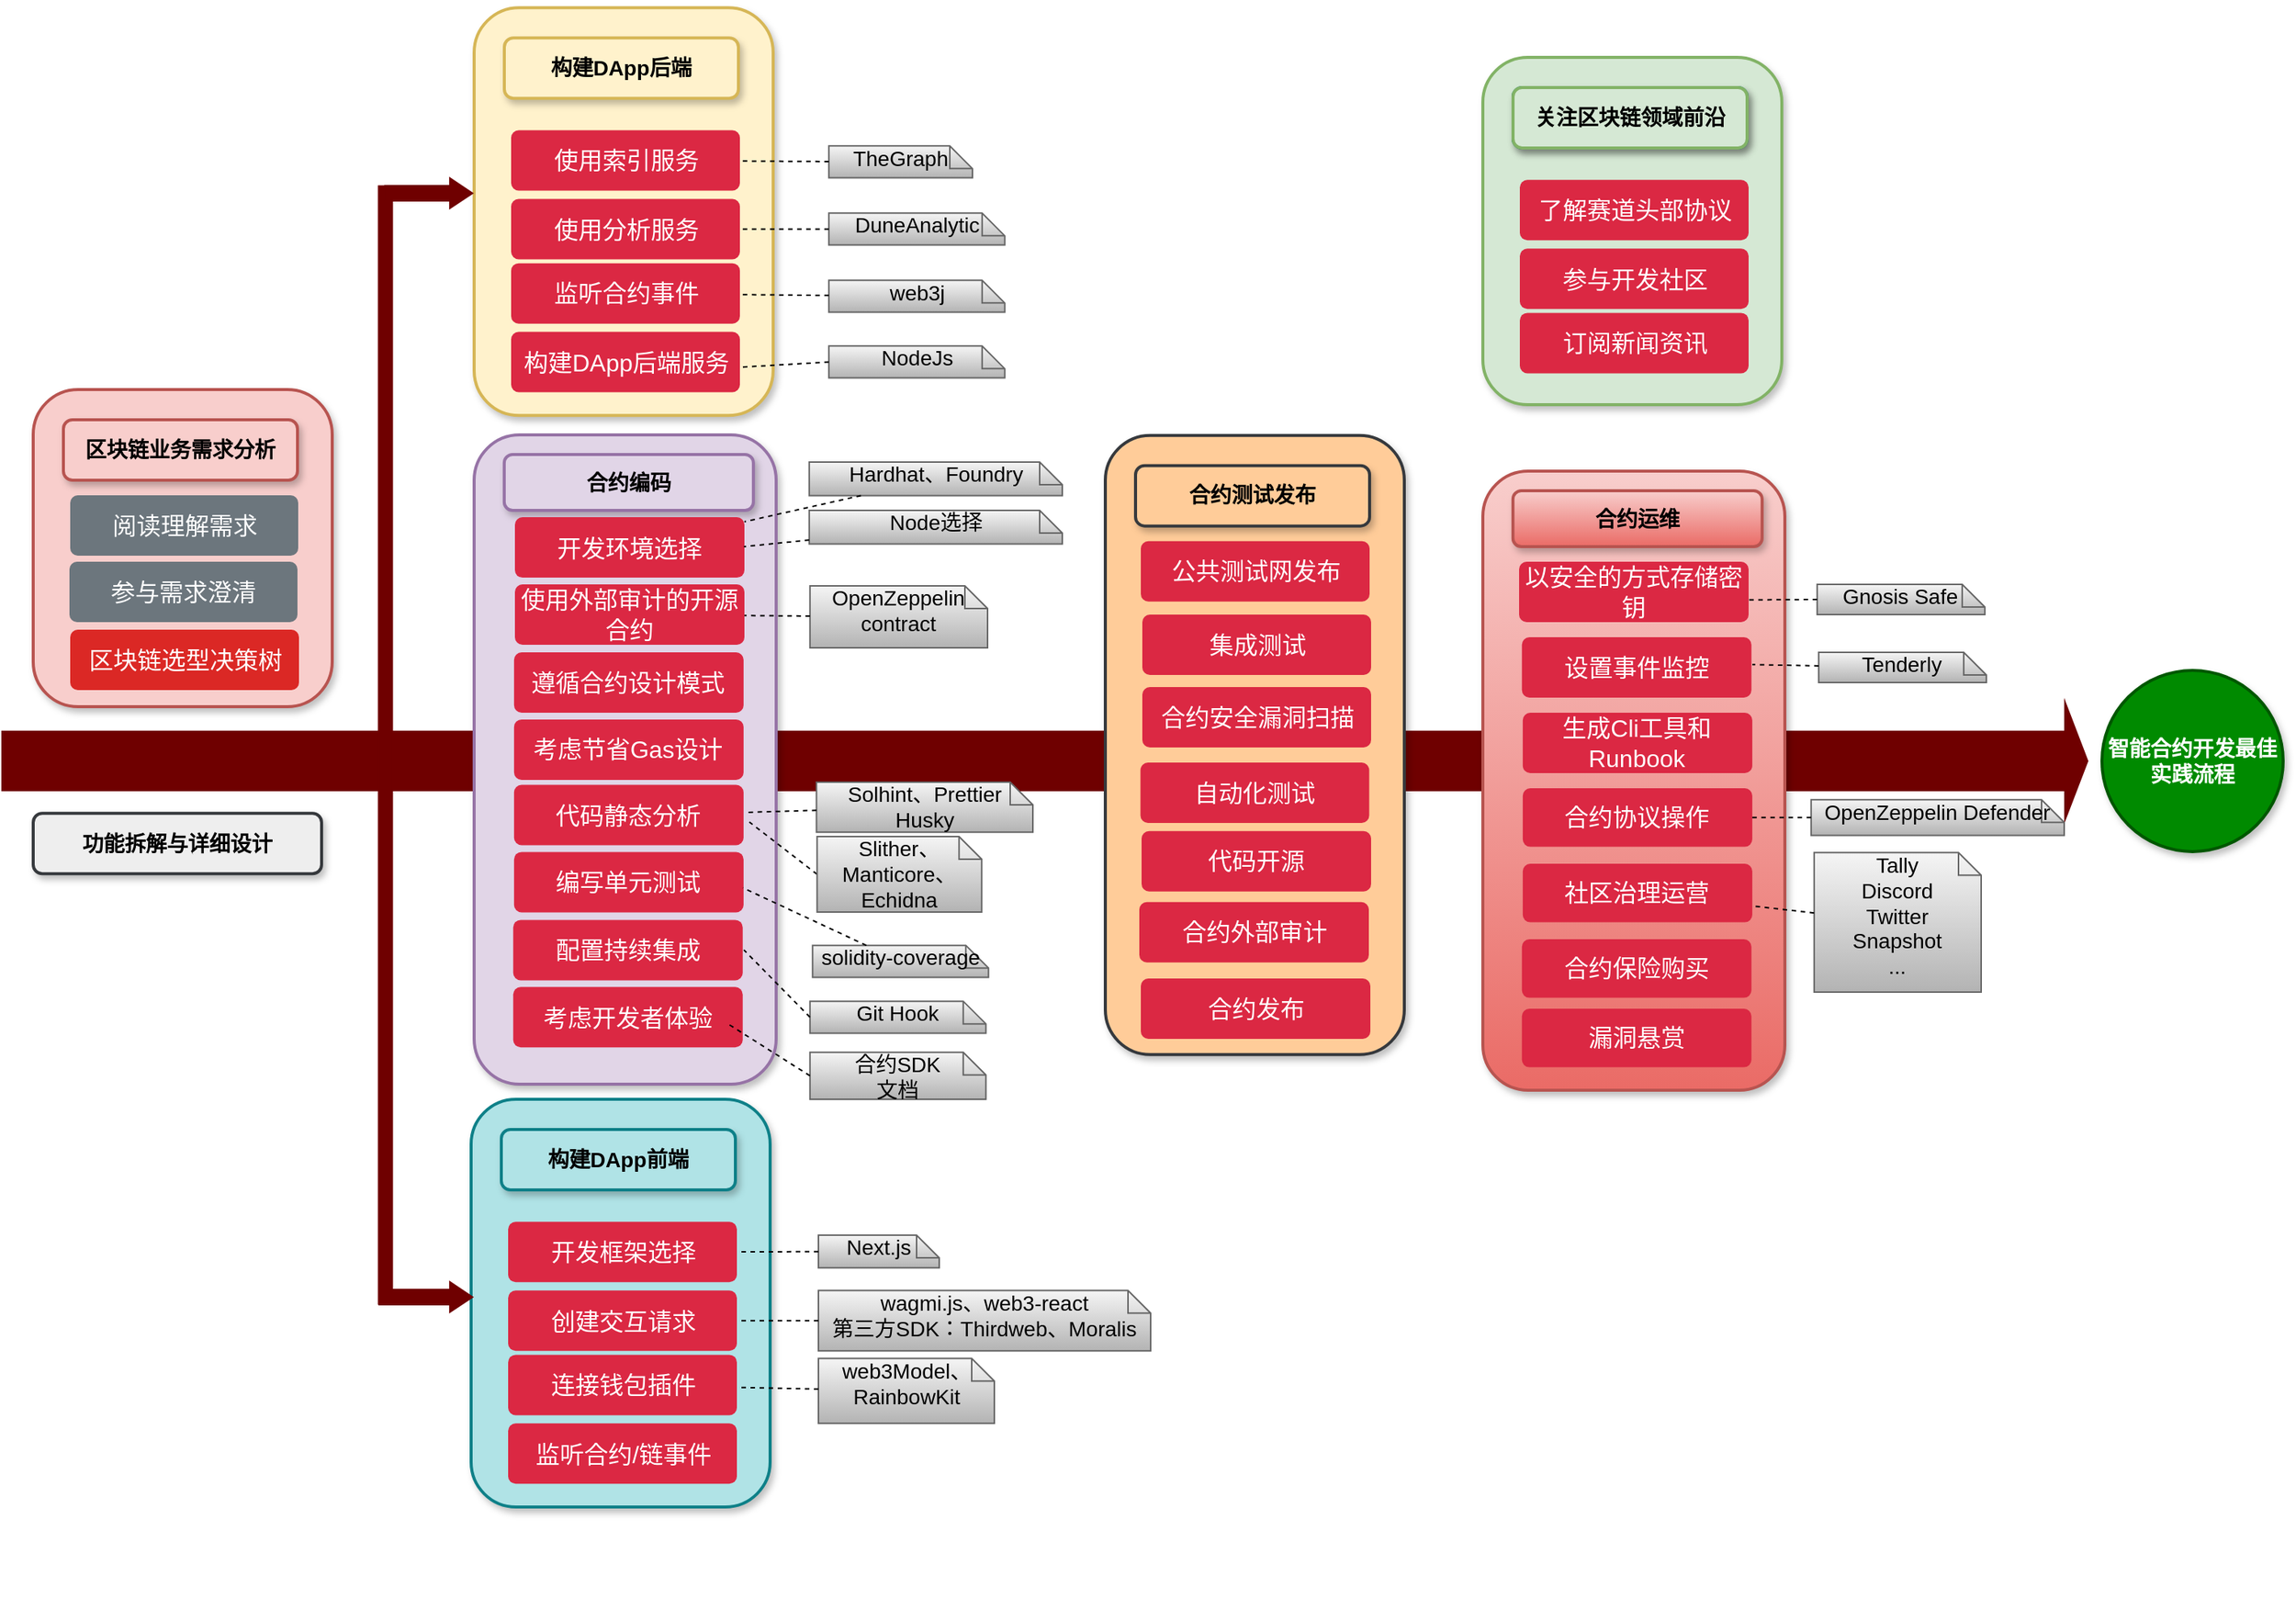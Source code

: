 <mxfile version="21.0.2" type="github">
  <diagram name="Page-1" id="b7a7eaba-c6c5-6fbe-34ae-1d3a4219ac39">
    <mxGraphModel dx="1687" dy="-194" grid="1" gridSize="10" guides="1" tooltips="1" connect="1" arrows="1" fold="1" page="1" pageScale="1.5" pageWidth="1169" pageHeight="826" background="none" math="0" shadow="0">
      <root>
        <mxCell id="0" style=";html=1;" />
        <mxCell id="1" style=";html=1;" parent="0" />
        <mxCell id="zn8mdTFGLDnj49y2dZR2-119" value="" style="html=1;shadow=0;dashed=0;align=center;verticalAlign=middle;shape=mxgraph.arrows2.arrow;dy=0.5;dx=15;direction=north;notch=0;rounded=0;strokeWidth=1;fontSize=14;rotation=90;fillColor=#6f0000;strokeColor=#6F0000;fontStyle=1;fontColor=#ffffff;" parent="1" vertex="1">
          <mxGeometry x="1610.87" y="1365.39" width="78.12" height="1381.1" as="geometry" />
        </mxCell>
        <mxCell id="zn8mdTFGLDnj49y2dZR2-116" value="" style="rounded=0;whiteSpace=wrap;html=1;strokeColor=#6f0000;fontSize=24;fillColor=#6f0000;rotation=-90;" parent="1" vertex="1">
          <mxGeometry x="843.12" y="2040.86" width="740.26" height="9" as="geometry" />
        </mxCell>
        <mxCell id="KHwoJJ3RHJZZ6YcBAn-g-128" value="智能合约开发最佳实践流程" style="ellipse;whiteSpace=wrap;html=1;rounded=1;shadow=1;strokeWidth=2;fontSize=14;align=center;fontStyle=1;fillColor=#008a00;fontColor=#ffffff;strokeColor=#005700;" parent="1" vertex="1">
          <mxGeometry x="2350" y="1995.94" width="120" height="120" as="geometry" />
        </mxCell>
        <mxCell id="KHwoJJ3RHJZZ6YcBAn-g-180" value="功能拆解与详细设计" style="rounded=1;whiteSpace=wrap;html=1;shadow=1;strokeWidth=2;fontSize=14;fillColor=#eeeeee;strokeColor=#36393d;align=center;fontStyle=1" parent="1" vertex="1">
          <mxGeometry x="980" y="2090.63" width="190.97" height="40" as="geometry" />
        </mxCell>
        <mxCell id="zn8mdTFGLDnj49y2dZR2-68" value="" style="group" parent="1" vertex="1" connectable="0">
          <mxGeometry x="980" y="1810" width="682" height="210" as="geometry" />
        </mxCell>
        <mxCell id="zn8mdTFGLDnj49y2dZR2-67" value="" style="rounded=1;whiteSpace=wrap;html=1;shadow=1;strokeWidth=2;fontSize=14;fillColor=#f8cecc;strokeColor=#b85450;align=center;fontStyle=1" parent="zn8mdTFGLDnj49y2dZR2-68" vertex="1">
          <mxGeometry width="198" height="210" as="geometry" />
        </mxCell>
        <mxCell id="KHwoJJ3RHJZZ6YcBAn-g-244" value="区块链业务需求分析" style="rounded=1;whiteSpace=wrap;html=1;shadow=1;strokeWidth=2;fontSize=14;fillColor=#f8cecc;strokeColor=#b85450;align=center;fontStyle=1" parent="zn8mdTFGLDnj49y2dZR2-68" vertex="1">
          <mxGeometry x="20" y="20" width="155" height="40" as="geometry" />
        </mxCell>
        <mxCell id="zn8mdTFGLDnj49y2dZR2-30" value="区块链选型决策树" style="html=1;shadow=0;dashed=0;shape=mxgraph.bootstrap.rrect;rSize=5;strokeColor=none;strokeWidth=1;fillColor=#db2825;fontColor=#FFFFFF;whiteSpace=wrap;align=center;verticalAlign=middle;spacingLeft=0;fontStyle=0;fontSize=16;spacing=5;" parent="zn8mdTFGLDnj49y2dZR2-68" vertex="1">
          <mxGeometry x="24.5" y="159" width="151.5" height="40" as="geometry" />
        </mxCell>
        <mxCell id="zn8mdTFGLDnj49y2dZR2-32" value="阅读理解需求" style="html=1;shadow=0;dashed=0;shape=mxgraph.bootstrap.rrect;rSize=5;strokeColor=none;strokeWidth=1;fillColor=#6C767D;fontColor=#FFFFFF;whiteSpace=wrap;align=center;verticalAlign=middle;spacingLeft=0;fontStyle=0;fontSize=16;spacing=5;" parent="zn8mdTFGLDnj49y2dZR2-68" vertex="1">
          <mxGeometry x="24.5" y="70" width="151" height="40" as="geometry" />
        </mxCell>
        <mxCell id="zn8mdTFGLDnj49y2dZR2-33" value="参与需求澄清" style="html=1;shadow=0;dashed=0;shape=mxgraph.bootstrap.rrect;rSize=5;strokeColor=none;strokeWidth=1;fillColor=#6C767D;fontColor=#FFFFFF;whiteSpace=wrap;align=center;verticalAlign=middle;spacingLeft=0;fontStyle=0;fontSize=16;spacing=5;" parent="zn8mdTFGLDnj49y2dZR2-68" vertex="1">
          <mxGeometry x="24" y="114" width="151" height="40" as="geometry" />
        </mxCell>
        <mxCell id="zn8mdTFGLDnj49y2dZR2-69" value="" style="group" parent="1" vertex="1" connectable="0">
          <mxGeometry x="1272" y="1840" width="394.0" height="440" as="geometry" />
        </mxCell>
        <mxCell id="zn8mdTFGLDnj49y2dZR2-56" value="" style="rounded=1;whiteSpace=wrap;html=1;shadow=1;strokeWidth=2;fontSize=14;fillColor=#e1d5e7;strokeColor=#9673a6;align=center;fontStyle=1" parent="zn8mdTFGLDnj49y2dZR2-69" vertex="1">
          <mxGeometry width="200" height="430" as="geometry" />
        </mxCell>
        <mxCell id="KHwoJJ3RHJZZ6YcBAn-g-126" value="合约编码" style="rounded=1;whiteSpace=wrap;html=1;shadow=1;strokeWidth=2;fontSize=14;fillColor=#e1d5e7;strokeColor=#9673a6;align=center;fontStyle=1" parent="zn8mdTFGLDnj49y2dZR2-69" vertex="1">
          <mxGeometry x="19.93" y="13" width="165" height="37" as="geometry" />
        </mxCell>
        <mxCell id="KHwoJJ3RHJZZ6YcBAn-g-282" value="Solhint、Prettier&#xa;Husky" style="shape=note;size=15;spacingLeft=5;overflow=fill;whiteSpace=wrap;fontSize=14;verticalAlign=middle;spacing=0;fillColor=#f5f5f5;strokeColor=#666666;gradientColor=#b3b3b3;" parent="zn8mdTFGLDnj49y2dZR2-69" vertex="1">
          <mxGeometry x="226.7" y="230" width="143.3" height="33.12" as="geometry" />
        </mxCell>
        <mxCell id="KHwoJJ3RHJZZ6YcBAn-g-283" value="" style="rounded=0;endArrow=none;dashed=1;html=1;fontSize=14;entryX=1.01;entryY=0.456;entryDx=0;entryDy=0;entryPerimeter=0;" parent="zn8mdTFGLDnj49y2dZR2-69" source="KHwoJJ3RHJZZ6YcBAn-g-282" target="zn8mdTFGLDnj49y2dZR2-43" edge="1">
          <mxGeometry relative="1" as="geometry">
            <mxPoint x="148.99" y="239.376" as="targetPoint" />
            <Array as="points" />
          </mxGeometry>
        </mxCell>
        <mxCell id="zn8mdTFGLDnj49y2dZR2-34" value="开发环境选择" style="html=1;shadow=0;dashed=0;shape=mxgraph.bootstrap.rrect;rSize=5;strokeColor=none;strokeWidth=1;fillColor=#db2843;fontColor=#FFFFFF;whiteSpace=wrap;align=center;verticalAlign=middle;spacingLeft=0;fontStyle=0;fontSize=16;spacing=5;" parent="zn8mdTFGLDnj49y2dZR2-69" vertex="1">
          <mxGeometry x="27" y="54.56" width="152" height="40" as="geometry" />
        </mxCell>
        <mxCell id="zn8mdTFGLDnj49y2dZR2-38" value="使用外部审计的开源合约" style="html=1;shadow=0;dashed=0;shape=mxgraph.bootstrap.rrect;rSize=5;strokeColor=none;strokeWidth=1;fillColor=#db2843;fontColor=#FFFFFF;whiteSpace=wrap;align=center;verticalAlign=middle;spacingLeft=0;fontStyle=0;fontSize=16;spacing=5;" parent="zn8mdTFGLDnj49y2dZR2-69" vertex="1">
          <mxGeometry x="27" y="99" width="152" height="40" as="geometry" />
        </mxCell>
        <mxCell id="zn8mdTFGLDnj49y2dZR2-41" value="遵循合约设计模式" style="html=1;shadow=0;dashed=0;shape=mxgraph.bootstrap.rrect;rSize=5;strokeColor=none;strokeWidth=1;fillColor=#db2843;fontColor=#FFFFFF;whiteSpace=wrap;align=center;verticalAlign=middle;spacingLeft=0;fontStyle=0;fontSize=16;spacing=5;" parent="zn8mdTFGLDnj49y2dZR2-69" vertex="1">
          <mxGeometry x="26.43" y="144" width="152" height="40" as="geometry" />
        </mxCell>
        <mxCell id="zn8mdTFGLDnj49y2dZR2-42" value="考虑节省Gas设计" style="html=1;shadow=0;dashed=0;shape=mxgraph.bootstrap.rrect;rSize=5;strokeColor=none;strokeWidth=1;fillColor=#db2843;fontColor=#FFFFFF;whiteSpace=wrap;align=center;verticalAlign=middle;spacingLeft=0;fontStyle=0;fontSize=16;spacing=5;" parent="zn8mdTFGLDnj49y2dZR2-69" vertex="1">
          <mxGeometry x="26.43" y="188.44" width="152" height="40" as="geometry" />
        </mxCell>
        <mxCell id="zn8mdTFGLDnj49y2dZR2-43" value="代码静态分析" style="html=1;shadow=0;dashed=0;shape=mxgraph.bootstrap.rrect;rSize=5;strokeColor=none;strokeWidth=1;fillColor=#db2843;fontColor=#FFFFFF;whiteSpace=wrap;align=center;verticalAlign=middle;spacingLeft=0;fontStyle=0;fontSize=16;spacing=5;" parent="zn8mdTFGLDnj49y2dZR2-69" vertex="1">
          <mxGeometry x="26.43" y="231.75" width="152" height="40" as="geometry" />
        </mxCell>
        <mxCell id="zn8mdTFGLDnj49y2dZR2-44" value="编写单元测试" style="html=1;shadow=0;dashed=0;shape=mxgraph.bootstrap.rrect;rSize=5;strokeColor=none;strokeWidth=1;fillColor=#db2843;fontColor=#FFFFFF;whiteSpace=wrap;align=center;verticalAlign=middle;spacingLeft=0;fontStyle=0;fontSize=16;spacing=5;" parent="zn8mdTFGLDnj49y2dZR2-69" vertex="1">
          <mxGeometry x="26.43" y="276.19" width="152" height="40" as="geometry" />
        </mxCell>
        <mxCell id="zn8mdTFGLDnj49y2dZR2-45" value="配置持续集成" style="html=1;shadow=0;dashed=0;shape=mxgraph.bootstrap.rrect;rSize=5;strokeColor=none;strokeWidth=1;fillColor=#db2843;fontColor=#FFFFFF;whiteSpace=wrap;align=center;verticalAlign=middle;spacingLeft=0;fontStyle=0;fontSize=16;spacing=5;" parent="zn8mdTFGLDnj49y2dZR2-69" vertex="1">
          <mxGeometry x="25.86" y="321.19" width="152" height="40" as="geometry" />
        </mxCell>
        <mxCell id="zn8mdTFGLDnj49y2dZR2-46" value="考虑开发者体验" style="html=1;shadow=0;dashed=0;shape=mxgraph.bootstrap.rrect;rSize=5;strokeColor=none;strokeWidth=1;fillColor=#db2843;fontColor=#FFFFFF;whiteSpace=wrap;align=center;verticalAlign=middle;spacingLeft=0;fontStyle=0;fontSize=16;spacing=5;" parent="zn8mdTFGLDnj49y2dZR2-69" vertex="1">
          <mxGeometry x="25.86" y="365.63" width="152" height="40" as="geometry" />
        </mxCell>
        <mxCell id="zn8mdTFGLDnj49y2dZR2-51" value="OpenZeppelin&#xa;contract" style="shape=note;size=15;spacingLeft=5;overflow=fill;whiteSpace=wrap;fontSize=14;verticalAlign=middle;spacing=0;fillColor=#f5f5f5;strokeColor=#666666;gradientColor=#b3b3b3;" parent="zn8mdTFGLDnj49y2dZR2-69" vertex="1">
          <mxGeometry x="222.39" y="100" width="117.61" height="41" as="geometry" />
        </mxCell>
        <mxCell id="zn8mdTFGLDnj49y2dZR2-53" value="" style="rounded=0;endArrow=none;dashed=1;html=1;fontSize=14;" parent="zn8mdTFGLDnj49y2dZR2-69" source="zn8mdTFGLDnj49y2dZR2-51" target="zn8mdTFGLDnj49y2dZR2-38" edge="1">
          <mxGeometry relative="1" as="geometry">
            <mxPoint x="189" y="83" as="targetPoint" />
            <mxPoint x="232" y="82" as="sourcePoint" />
          </mxGeometry>
        </mxCell>
        <mxCell id="WZ0_wP23tdpRTDeZLd8Q-2" value="" style="rounded=0;endArrow=none;dashed=1;html=1;fontSize=14;exitX=0;exitY=0.5;exitDx=0;exitDy=0;exitPerimeter=0;entryX=1.025;entryY=0.615;entryDx=0;entryDy=0;entryPerimeter=0;" edge="1" parent="zn8mdTFGLDnj49y2dZR2-69" source="WZ0_wP23tdpRTDeZLd8Q-3" target="zn8mdTFGLDnj49y2dZR2-43">
          <mxGeometry relative="1" as="geometry">
            <mxPoint x="184.93" y="300" as="targetPoint" />
            <Array as="points" />
            <mxPoint x="231.93" y="289" as="sourcePoint" />
          </mxGeometry>
        </mxCell>
        <mxCell id="WZ0_wP23tdpRTDeZLd8Q-3" value="Slither、Manticore、Echidna" style="shape=note;size=15;spacingLeft=5;overflow=fill;whiteSpace=wrap;fontSize=14;verticalAlign=middle;spacing=0;fillColor=#f5f5f5;strokeColor=#666666;gradientColor=#b3b3b3;" vertex="1" parent="zn8mdTFGLDnj49y2dZR2-69">
          <mxGeometry x="227.13" y="266" width="109" height="50" as="geometry" />
        </mxCell>
        <mxCell id="WZ0_wP23tdpRTDeZLd8Q-5" value="solidity-coverage" style="shape=note;size=15;spacingLeft=5;overflow=fill;whiteSpace=wrap;fontSize=14;verticalAlign=middle;spacing=0;fillColor=#f5f5f5;strokeColor=#666666;gradientColor=#b3b3b3;" vertex="1" parent="zn8mdTFGLDnj49y2dZR2-69">
          <mxGeometry x="224.13" y="338.07" width="116.5" height="21.12" as="geometry" />
        </mxCell>
        <mxCell id="WZ0_wP23tdpRTDeZLd8Q-6" value="" style="rounded=0;endArrow=none;dashed=1;html=1;fontSize=14;entryX=0.997;entryY=0.595;entryDx=0;entryDy=0;entryPerimeter=0;" edge="1" parent="zn8mdTFGLDnj49y2dZR2-69" source="WZ0_wP23tdpRTDeZLd8Q-5" target="zn8mdTFGLDnj49y2dZR2-44">
          <mxGeometry relative="1" as="geometry">
            <mxPoint x="165.24" y="331.53" as="targetPoint" />
          </mxGeometry>
        </mxCell>
        <mxCell id="WZ0_wP23tdpRTDeZLd8Q-7" value="Node选择" style="shape=note;size=15;spacingLeft=5;overflow=fill;whiteSpace=wrap;fontSize=14;verticalAlign=middle;spacing=0;fillColor=#f5f5f5;strokeColor=#666666;gradientColor=#b3b3b3;" vertex="1" parent="zn8mdTFGLDnj49y2dZR2-69">
          <mxGeometry x="221.89" y="50" width="167.61" height="22.22" as="geometry" />
        </mxCell>
        <mxCell id="WZ0_wP23tdpRTDeZLd8Q-8" value="" style="rounded=0;endArrow=none;dashed=1;html=1;fontSize=14;entryX=0.998;entryY=0.486;entryDx=0;entryDy=0;entryPerimeter=0;" edge="1" parent="zn8mdTFGLDnj49y2dZR2-69" source="WZ0_wP23tdpRTDeZLd8Q-7" target="zn8mdTFGLDnj49y2dZR2-34">
          <mxGeometry relative="1" as="geometry">
            <mxPoint x="175.26" y="85.16" as="targetPoint" />
          </mxGeometry>
        </mxCell>
        <mxCell id="zn8mdTFGLDnj49y2dZR2-47" value="Hardhat、Foundry" style="shape=note;size=15;spacingLeft=5;overflow=fill;whiteSpace=wrap;fontSize=14;verticalAlign=middle;spacing=0;fillColor=#f5f5f5;strokeColor=#666666;gradientColor=#b3b3b3;" parent="zn8mdTFGLDnj49y2dZR2-69" vertex="1">
          <mxGeometry x="221.89" y="18" width="167.61" height="22.22" as="geometry" />
        </mxCell>
        <mxCell id="zn8mdTFGLDnj49y2dZR2-48" value="" style="rounded=0;endArrow=none;dashed=1;html=1;fontSize=14;" parent="zn8mdTFGLDnj49y2dZR2-69" source="zn8mdTFGLDnj49y2dZR2-47" target="zn8mdTFGLDnj49y2dZR2-34" edge="1">
          <mxGeometry relative="1" as="geometry">
            <mxPoint x="201.21" y="-41.62" as="targetPoint" />
          </mxGeometry>
        </mxCell>
        <mxCell id="WZ0_wP23tdpRTDeZLd8Q-11" value="Git Hook" style="shape=note;size=15;spacingLeft=5;overflow=fill;whiteSpace=wrap;fontSize=14;verticalAlign=middle;spacing=0;fillColor=#f5f5f5;strokeColor=#666666;gradientColor=#b3b3b3;" vertex="1" parent="zn8mdTFGLDnj49y2dZR2-69">
          <mxGeometry x="222.39" y="375.07" width="116.5" height="21.12" as="geometry" />
        </mxCell>
        <mxCell id="WZ0_wP23tdpRTDeZLd8Q-12" value="" style="rounded=0;endArrow=none;dashed=1;html=1;fontSize=14;exitX=0;exitY=0.5;exitDx=0;exitDy=0;exitPerimeter=0;entryX=1.005;entryY=0.497;entryDx=0;entryDy=0;entryPerimeter=0;" edge="1" parent="zn8mdTFGLDnj49y2dZR2-69" source="WZ0_wP23tdpRTDeZLd8Q-11" target="zn8mdTFGLDnj49y2dZR2-45">
          <mxGeometry relative="1" as="geometry">
            <mxPoint x="188" y="310" as="targetPoint" />
            <mxPoint x="270" y="348" as="sourcePoint" />
          </mxGeometry>
        </mxCell>
        <mxCell id="WZ0_wP23tdpRTDeZLd8Q-26" value="合约SDK&#xa;文档" style="shape=note;size=15;spacingLeft=5;overflow=fill;whiteSpace=wrap;fontSize=14;verticalAlign=middle;spacing=0;fillColor=#f5f5f5;strokeColor=#666666;gradientColor=#b3b3b3;" vertex="1" parent="zn8mdTFGLDnj49y2dZR2-69">
          <mxGeometry x="222.39" y="408.88" width="116.5" height="31.12" as="geometry" />
        </mxCell>
        <mxCell id="WZ0_wP23tdpRTDeZLd8Q-27" value="" style="rounded=0;endArrow=none;dashed=1;html=1;fontSize=14;exitX=0;exitY=0.5;exitDx=0;exitDy=0;exitPerimeter=0;" edge="1" parent="zn8mdTFGLDnj49y2dZR2-69" source="WZ0_wP23tdpRTDeZLd8Q-26">
          <mxGeometry relative="1" as="geometry">
            <mxPoint x="168" y="390" as="targetPoint" />
            <mxPoint x="232" y="396" as="sourcePoint" />
          </mxGeometry>
        </mxCell>
        <mxCell id="zn8mdTFGLDnj49y2dZR2-107" value="" style="group" parent="1" vertex="1" connectable="0">
          <mxGeometry x="1270" y="2280" width="450" height="344" as="geometry" />
        </mxCell>
        <mxCell id="zn8mdTFGLDnj49y2dZR2-94" value="" style="rounded=1;whiteSpace=wrap;html=1;shadow=1;strokeWidth=2;fontSize=14;fillColor=#b0e3e6;strokeColor=#0e8088;align=center;fontStyle=1" parent="zn8mdTFGLDnj49y2dZR2-107" vertex="1">
          <mxGeometry width="198" height="270" as="geometry" />
        </mxCell>
        <mxCell id="zn8mdTFGLDnj49y2dZR2-95" value="Next.js" style="shape=note;size=15;spacingLeft=5;overflow=fill;whiteSpace=wrap;fontSize=14;verticalAlign=middle;spacing=0;fillColor=#f5f5f5;strokeColor=#666666;gradientColor=#b3b3b3;" parent="zn8mdTFGLDnj49y2dZR2-107" vertex="1">
          <mxGeometry x="230" y="90" width="80" height="21.68" as="geometry" />
        </mxCell>
        <mxCell id="zn8mdTFGLDnj49y2dZR2-96" value="" style="rounded=0;endArrow=none;dashed=1;html=1;fontSize=14;" parent="zn8mdTFGLDnj49y2dZR2-107" source="zn8mdTFGLDnj49y2dZR2-95" target="zn8mdTFGLDnj49y2dZR2-105" edge="1">
          <mxGeometry relative="1" as="geometry">
            <mxPoint x="-169.27" y="94.58" as="targetPoint" />
          </mxGeometry>
        </mxCell>
        <mxCell id="zn8mdTFGLDnj49y2dZR2-97" value="wagmi.js、web3-react&#xa;第三方SDK：Thirdweb、Moralis" style="shape=note;size=15;spacingLeft=5;overflow=fill;whiteSpace=wrap;fontSize=14;verticalAlign=middle;spacing=0;fillColor=#f5f5f5;strokeColor=#666666;gradientColor=#b3b3b3;" parent="zn8mdTFGLDnj49y2dZR2-107" vertex="1">
          <mxGeometry x="230" y="126.62" width="220" height="40" as="geometry" />
        </mxCell>
        <mxCell id="zn8mdTFGLDnj49y2dZR2-98" value="" style="rounded=0;endArrow=none;dashed=1;html=1;fontSize=14;" parent="zn8mdTFGLDnj49y2dZR2-107" source="zn8mdTFGLDnj49y2dZR2-97" target="zn8mdTFGLDnj49y2dZR2-104" edge="1">
          <mxGeometry relative="1" as="geometry">
            <mxPoint x="56.976" y="60.62" as="targetPoint" />
          </mxGeometry>
        </mxCell>
        <mxCell id="zn8mdTFGLDnj49y2dZR2-99" value="web3Model、RainbowKit" style="shape=note;size=15;spacingLeft=5;overflow=fill;whiteSpace=wrap;fontSize=14;verticalAlign=middle;spacing=0;fillColor=#f5f5f5;strokeColor=#666666;gradientColor=#b3b3b3;" parent="zn8mdTFGLDnj49y2dZR2-107" vertex="1">
          <mxGeometry x="230" y="171.62" width="116.5" height="43" as="geometry" />
        </mxCell>
        <mxCell id="zn8mdTFGLDnj49y2dZR2-100" value="" style="rounded=0;endArrow=none;dashed=1;html=1;fontSize=14;" parent="zn8mdTFGLDnj49y2dZR2-107" source="zn8mdTFGLDnj49y2dZR2-99" target="zn8mdTFGLDnj49y2dZR2-102" edge="1">
          <mxGeometry relative="1" as="geometry">
            <mxPoint x="-772.07" y="46" as="targetPoint" />
          </mxGeometry>
        </mxCell>
        <mxCell id="zn8mdTFGLDnj49y2dZR2-101" value="构建DApp前端" style="rounded=1;whiteSpace=wrap;html=1;shadow=1;strokeWidth=2;fontSize=14;fillColor=#b0e3e6;strokeColor=#0e8088;align=center;fontStyle=1" parent="zn8mdTFGLDnj49y2dZR2-107" vertex="1">
          <mxGeometry x="20" y="20" width="155" height="40" as="geometry" />
        </mxCell>
        <mxCell id="zn8mdTFGLDnj49y2dZR2-102" value="连接钱包插件" style="html=1;shadow=0;dashed=0;shape=mxgraph.bootstrap.rrect;rSize=5;strokeColor=none;strokeWidth=1;fillColor=#db2843;fontColor=#FFFFFF;whiteSpace=wrap;align=center;verticalAlign=middle;spacingLeft=0;fontStyle=0;fontSize=16;spacing=5;" parent="zn8mdTFGLDnj49y2dZR2-107" vertex="1">
          <mxGeometry x="24.5" y="169.22" width="151.5" height="40" as="geometry" />
        </mxCell>
        <mxCell id="zn8mdTFGLDnj49y2dZR2-103" value="监听合约/链事件" style="html=1;shadow=0;dashed=0;shape=mxgraph.bootstrap.rrect;rSize=5;strokeColor=none;strokeWidth=1;fillColor=#db2843;fontColor=#FFFFFF;whiteSpace=wrap;align=center;verticalAlign=middle;spacingLeft=0;fontStyle=0;fontSize=16;spacing=5;" parent="zn8mdTFGLDnj49y2dZR2-107" vertex="1">
          <mxGeometry x="24.5" y="214.62" width="151.5" height="40" as="geometry" />
        </mxCell>
        <mxCell id="zn8mdTFGLDnj49y2dZR2-104" value="创建交互请求" style="html=1;shadow=0;dashed=0;shape=mxgraph.bootstrap.rrect;rSize=5;strokeColor=none;strokeWidth=1;fillColor=#db2843;fontColor=#FFFFFF;whiteSpace=wrap;align=center;verticalAlign=middle;spacingLeft=0;fontStyle=0;fontSize=16;spacing=5;" parent="zn8mdTFGLDnj49y2dZR2-107" vertex="1">
          <mxGeometry x="24.5" y="126.62" width="151.5" height="40" as="geometry" />
        </mxCell>
        <mxCell id="zn8mdTFGLDnj49y2dZR2-105" value="开发框架选择" style="html=1;shadow=0;dashed=0;shape=mxgraph.bootstrap.rrect;rSize=5;strokeColor=none;strokeWidth=1;fillColor=#db2843;fontColor=#FFFFFF;whiteSpace=wrap;align=center;verticalAlign=middle;spacingLeft=0;fontStyle=0;fontSize=16;spacing=5;" parent="zn8mdTFGLDnj49y2dZR2-107" vertex="1">
          <mxGeometry x="24.5" y="81.12" width="151.5" height="40" as="geometry" />
        </mxCell>
        <mxCell id="zn8mdTFGLDnj49y2dZR2-134" value="" style="group" parent="1" vertex="1" connectable="0">
          <mxGeometry x="1272" y="1557.12" width="351.39" height="270" as="geometry" />
        </mxCell>
        <mxCell id="zn8mdTFGLDnj49y2dZR2-122" value="" style="rounded=1;whiteSpace=wrap;html=1;shadow=1;strokeWidth=2;fontSize=14;fillColor=#fff2cc;strokeColor=#d6b656;align=center;fontStyle=1" parent="zn8mdTFGLDnj49y2dZR2-134" vertex="1">
          <mxGeometry width="198" height="270" as="geometry" />
        </mxCell>
        <mxCell id="zn8mdTFGLDnj49y2dZR2-123" value="TheGraph" style="shape=note;size=15;spacingLeft=5;overflow=fill;whiteSpace=wrap;fontSize=14;verticalAlign=middle;spacing=0;fillColor=#f5f5f5;strokeColor=#666666;gradientColor=#b3b3b3;" parent="zn8mdTFGLDnj49y2dZR2-134" vertex="1">
          <mxGeometry x="234.89" y="91.56" width="95.11" height="21.12" as="geometry" />
        </mxCell>
        <mxCell id="zn8mdTFGLDnj49y2dZR2-124" value="" style="rounded=0;endArrow=none;dashed=1;html=1;fontSize=14;" parent="zn8mdTFGLDnj49y2dZR2-134" source="zn8mdTFGLDnj49y2dZR2-123" target="zn8mdTFGLDnj49y2dZR2-133" edge="1">
          <mxGeometry relative="1" as="geometry">
            <mxPoint x="-169.27" y="94.58" as="targetPoint" />
          </mxGeometry>
        </mxCell>
        <mxCell id="zn8mdTFGLDnj49y2dZR2-125" value="DuneAnalytic" style="shape=note;size=15;spacingLeft=5;overflow=fill;whiteSpace=wrap;fontSize=14;verticalAlign=middle;spacing=0;fillColor=#f5f5f5;strokeColor=#666666;gradientColor=#b3b3b3;" parent="zn8mdTFGLDnj49y2dZR2-134" vertex="1">
          <mxGeometry x="234.89" y="136.06" width="116.5" height="21.12" as="geometry" />
        </mxCell>
        <mxCell id="zn8mdTFGLDnj49y2dZR2-126" value="" style="rounded=0;endArrow=none;dashed=1;html=1;fontSize=14;" parent="zn8mdTFGLDnj49y2dZR2-134" source="zn8mdTFGLDnj49y2dZR2-125" target="zn8mdTFGLDnj49y2dZR2-132" edge="1">
          <mxGeometry relative="1" as="geometry">
            <mxPoint x="56.976" y="60.62" as="targetPoint" />
          </mxGeometry>
        </mxCell>
        <mxCell id="zn8mdTFGLDnj49y2dZR2-127" value="web3j" style="shape=note;size=15;spacingLeft=5;overflow=fill;whiteSpace=wrap;fontSize=14;verticalAlign=middle;spacing=0;fillColor=#f5f5f5;strokeColor=#666666;gradientColor=#b3b3b3;" parent="zn8mdTFGLDnj49y2dZR2-134" vertex="1">
          <mxGeometry x="234.89" y="180.56" width="116.5" height="21.12" as="geometry" />
        </mxCell>
        <mxCell id="zn8mdTFGLDnj49y2dZR2-128" value="" style="rounded=0;endArrow=none;dashed=1;html=1;fontSize=14;" parent="zn8mdTFGLDnj49y2dZR2-134" source="zn8mdTFGLDnj49y2dZR2-127" target="zn8mdTFGLDnj49y2dZR2-130" edge="1">
          <mxGeometry relative="1" as="geometry">
            <mxPoint x="-772.07" y="46" as="targetPoint" />
          </mxGeometry>
        </mxCell>
        <mxCell id="zn8mdTFGLDnj49y2dZR2-129" value="构建DApp后端" style="rounded=1;whiteSpace=wrap;html=1;shadow=1;strokeWidth=2;fontSize=14;fillColor=#fff2cc;strokeColor=#d6b656;align=center;fontStyle=1" parent="zn8mdTFGLDnj49y2dZR2-134" vertex="1">
          <mxGeometry x="20" y="20" width="155" height="40" as="geometry" />
        </mxCell>
        <mxCell id="zn8mdTFGLDnj49y2dZR2-130" value="监听合约事件" style="html=1;shadow=0;dashed=0;shape=mxgraph.bootstrap.rrect;rSize=5;strokeColor=none;strokeWidth=1;fillColor=#db2843;fontColor=#FFFFFF;whiteSpace=wrap;align=center;verticalAlign=middle;spacingLeft=0;fontStyle=0;fontSize=16;spacing=5;" parent="zn8mdTFGLDnj49y2dZR2-134" vertex="1">
          <mxGeometry x="24.5" y="169.22" width="151.5" height="40" as="geometry" />
        </mxCell>
        <mxCell id="zn8mdTFGLDnj49y2dZR2-131" value="构建DApp后端服务" style="html=1;shadow=0;dashed=0;shape=mxgraph.bootstrap.rrect;rSize=5;strokeColor=none;strokeWidth=1;fillColor=#db2843;fontColor=#FFFFFF;whiteSpace=wrap;align=center;verticalAlign=middle;spacingLeft=0;fontStyle=0;fontSize=16;spacing=5;" parent="zn8mdTFGLDnj49y2dZR2-134" vertex="1">
          <mxGeometry x="24.5" y="214.62" width="151.5" height="40" as="geometry" />
        </mxCell>
        <mxCell id="zn8mdTFGLDnj49y2dZR2-132" value="使用分析服务" style="html=1;shadow=0;dashed=0;shape=mxgraph.bootstrap.rrect;rSize=5;strokeColor=none;strokeWidth=1;fillColor=#db2843;fontColor=#FFFFFF;whiteSpace=wrap;align=center;verticalAlign=middle;spacingLeft=0;fontStyle=0;fontSize=16;spacing=5;" parent="zn8mdTFGLDnj49y2dZR2-134" vertex="1">
          <mxGeometry x="24.5" y="126.62" width="151.5" height="40" as="geometry" />
        </mxCell>
        <mxCell id="zn8mdTFGLDnj49y2dZR2-133" value="使用索引服务" style="html=1;shadow=0;dashed=0;shape=mxgraph.bootstrap.rrect;rSize=5;strokeColor=none;strokeWidth=1;fillColor=#db2843;fontColor=#FFFFFF;whiteSpace=wrap;align=center;verticalAlign=middle;spacingLeft=0;fontStyle=0;fontSize=16;spacing=5;" parent="zn8mdTFGLDnj49y2dZR2-134" vertex="1">
          <mxGeometry x="24.5" y="81.12" width="151.5" height="40" as="geometry" />
        </mxCell>
        <mxCell id="WZ0_wP23tdpRTDeZLd8Q-9" value="NodeJs" style="shape=note;size=15;spacingLeft=5;overflow=fill;whiteSpace=wrap;fontSize=14;verticalAlign=middle;spacing=0;fillColor=#f5f5f5;strokeColor=#666666;gradientColor=#b3b3b3;" vertex="1" parent="zn8mdTFGLDnj49y2dZR2-134">
          <mxGeometry x="234.89" y="224.06" width="116.5" height="21.12" as="geometry" />
        </mxCell>
        <mxCell id="WZ0_wP23tdpRTDeZLd8Q-10" value="" style="rounded=0;endArrow=none;dashed=1;html=1;fontSize=14;entryX=1.002;entryY=0.586;entryDx=0;entryDy=0;entryPerimeter=0;exitX=0;exitY=0.5;exitDx=0;exitDy=0;exitPerimeter=0;" edge="1" parent="zn8mdTFGLDnj49y2dZR2-134" source="WZ0_wP23tdpRTDeZLd8Q-9" target="zn8mdTFGLDnj49y2dZR2-131">
          <mxGeometry relative="1" as="geometry">
            <mxPoint x="186" y="200" as="targetPoint" />
            <mxPoint x="245" y="201" as="sourcePoint" />
          </mxGeometry>
        </mxCell>
        <mxCell id="zn8mdTFGLDnj49y2dZR2-137" value="" style="html=1;shadow=0;dashed=0;align=center;verticalAlign=middle;shape=mxgraph.arrows2.arrow;dy=0.5;dx=15;direction=north;notch=0;rounded=0;strokeWidth=1;fontSize=14;rotation=90;fillColor=#6f0000;strokeColor=#6F0000;fontStyle=1;fontColor=#ffffff;" parent="1" vertex="1">
          <mxGeometry x="1230" y="2380" width="20" height="61.88" as="geometry" />
        </mxCell>
        <mxCell id="zn8mdTFGLDnj49y2dZR2-138" value="" style="html=1;shadow=0;dashed=0;align=center;verticalAlign=middle;shape=mxgraph.arrows2.arrow;dy=0.5;dx=15;direction=north;notch=0;rounded=0;strokeWidth=1;fontSize=14;rotation=90;fillColor=#6f0000;strokeColor=#6F0000;fontStyle=1;fontColor=#ffffff;" parent="1" vertex="1">
          <mxGeometry x="1231.94" y="1650.94" width="20" height="58" as="geometry" />
        </mxCell>
        <mxCell id="zn8mdTFGLDnj49y2dZR2-200" value="" style="group" parent="1" vertex="1" connectable="0">
          <mxGeometry x="1940" y="1590" width="390" height="704" as="geometry" />
        </mxCell>
        <mxCell id="zn8mdTFGLDnj49y2dZR2-201" value="" style="rounded=1;whiteSpace=wrap;html=1;shadow=1;strokeWidth=2;fontSize=14;fillColor=#d5e8d4;strokeColor=#82b366;align=center;fontStyle=1" parent="zn8mdTFGLDnj49y2dZR2-200" vertex="1">
          <mxGeometry width="198" height="230" as="geometry" />
        </mxCell>
        <mxCell id="zn8mdTFGLDnj49y2dZR2-208" value="关注区块链领域前沿" style="rounded=1;whiteSpace=wrap;html=1;shadow=1;strokeWidth=2;fontSize=14;fillColor=#b0e3e6;strokeColor=#0e8088;align=center;fontStyle=1" parent="zn8mdTFGLDnj49y2dZR2-200" vertex="1">
          <mxGeometry x="20" y="20" width="155" height="40" as="geometry" />
        </mxCell>
        <mxCell id="zn8mdTFGLDnj49y2dZR2-209" value="订阅新闻资讯" style="html=1;shadow=0;dashed=0;shape=mxgraph.bootstrap.rrect;rSize=5;strokeColor=none;strokeWidth=1;fillColor=#db2843;fontColor=#FFFFFF;whiteSpace=wrap;align=center;verticalAlign=middle;spacingLeft=0;fontStyle=0;fontSize=16;spacing=5;" parent="zn8mdTFGLDnj49y2dZR2-200" vertex="1">
          <mxGeometry x="24.5" y="169.22" width="151.5" height="40" as="geometry" />
        </mxCell>
        <mxCell id="zn8mdTFGLDnj49y2dZR2-211" value="参与开发社区" style="html=1;shadow=0;dashed=0;shape=mxgraph.bootstrap.rrect;rSize=5;strokeColor=none;strokeWidth=1;fillColor=#db2843;fontColor=#FFFFFF;whiteSpace=wrap;align=center;verticalAlign=middle;spacingLeft=0;fontStyle=0;fontSize=16;spacing=5;" parent="zn8mdTFGLDnj49y2dZR2-200" vertex="1">
          <mxGeometry x="24.5" y="126.62" width="151.5" height="40" as="geometry" />
        </mxCell>
        <mxCell id="zn8mdTFGLDnj49y2dZR2-212" value="了解赛道头部协议" style="html=1;shadow=0;dashed=0;shape=mxgraph.bootstrap.rrect;rSize=5;strokeColor=none;strokeWidth=1;fillColor=#db2843;fontColor=#FFFFFF;whiteSpace=wrap;align=center;verticalAlign=middle;spacingLeft=0;fontStyle=0;fontSize=16;spacing=5;" parent="zn8mdTFGLDnj49y2dZR2-200" vertex="1">
          <mxGeometry x="24.5" y="81.12" width="151.5" height="40" as="geometry" />
        </mxCell>
        <mxCell id="zn8mdTFGLDnj49y2dZR2-215" value="关注区块链领域前沿" style="rounded=1;whiteSpace=wrap;html=1;shadow=1;strokeWidth=2;fontSize=14;fillColor=#d5e8d4;strokeColor=#82b366;align=center;fontStyle=1" parent="zn8mdTFGLDnj49y2dZR2-200" vertex="1">
          <mxGeometry x="20" y="20" width="155" height="40" as="geometry" />
        </mxCell>
        <mxCell id="zn8mdTFGLDnj49y2dZR2-181" value="" style="group" parent="zn8mdTFGLDnj49y2dZR2-200" vertex="1" connectable="0">
          <mxGeometry y="274" width="390" height="430" as="geometry" />
        </mxCell>
        <mxCell id="zn8mdTFGLDnj49y2dZR2-182" value="" style="rounded=1;whiteSpace=wrap;html=1;shadow=1;strokeWidth=2;fontSize=14;fillColor=#f8cecc;strokeColor=#b85450;align=center;fontStyle=1;gradientColor=#ea6b66;" parent="zn8mdTFGLDnj49y2dZR2-181" vertex="1">
          <mxGeometry width="200" height="410" as="geometry" />
        </mxCell>
        <mxCell id="zn8mdTFGLDnj49y2dZR2-183" value="合约运维" style="rounded=1;whiteSpace=wrap;html=1;shadow=1;strokeWidth=2;fontSize=14;fillColor=#f8cecc;strokeColor=#b85450;align=center;fontStyle=1;gradientColor=#ea6b66;" parent="zn8mdTFGLDnj49y2dZR2-181" vertex="1">
          <mxGeometry x="19.93" y="13" width="165" height="37" as="geometry" />
        </mxCell>
        <mxCell id="zn8mdTFGLDnj49y2dZR2-189" value="生成Cli工具和Runbook" style="html=1;shadow=0;dashed=0;shape=mxgraph.bootstrap.rrect;rSize=5;strokeColor=none;strokeWidth=1;fillColor=#db2843;fontColor=#FFFFFF;whiteSpace=wrap;align=center;verticalAlign=middle;spacingLeft=0;fontStyle=0;fontSize=16;spacing=5;" parent="zn8mdTFGLDnj49y2dZR2-181" vertex="1">
          <mxGeometry x="26.43" y="160.0" width="152" height="40" as="geometry" />
        </mxCell>
        <mxCell id="zn8mdTFGLDnj49y2dZR2-192" value="合约协议操作" style="html=1;shadow=0;dashed=0;shape=mxgraph.bootstrap.rrect;rSize=5;strokeColor=none;strokeWidth=1;fillColor=#db2843;fontColor=#FFFFFF;whiteSpace=wrap;align=center;verticalAlign=middle;spacingLeft=0;fontStyle=0;fontSize=16;spacing=5;" parent="zn8mdTFGLDnj49y2dZR2-181" vertex="1">
          <mxGeometry x="26.43" y="210" width="152" height="38.81" as="geometry" />
        </mxCell>
        <mxCell id="zn8mdTFGLDnj49y2dZR2-194" value="OpenZeppelin Defender" style="shape=note;size=15;spacingLeft=5;overflow=fill;whiteSpace=wrap;fontSize=14;verticalAlign=middle;spacing=0;fillColor=#f5f5f5;strokeColor=#666666;gradientColor=#b3b3b3;" parent="zn8mdTFGLDnj49y2dZR2-181" vertex="1">
          <mxGeometry x="217.39" y="217.63" width="167.61" height="23.56" as="geometry" />
        </mxCell>
        <mxCell id="zn8mdTFGLDnj49y2dZR2-195" value="" style="rounded=0;endArrow=none;dashed=1;html=1;fontSize=14;" parent="zn8mdTFGLDnj49y2dZR2-181" source="zn8mdTFGLDnj49y2dZR2-194" target="zn8mdTFGLDnj49y2dZR2-192" edge="1">
          <mxGeometry relative="1" as="geometry">
            <mxPoint x="201.21" y="-41.62" as="targetPoint" />
          </mxGeometry>
        </mxCell>
        <mxCell id="zn8mdTFGLDnj49y2dZR2-196" value="Tenderly" style="shape=note;size=15;spacingLeft=5;overflow=fill;whiteSpace=wrap;fontSize=14;verticalAlign=middle;spacing=0;fillColor=#f5f5f5;strokeColor=#666666;gradientColor=#b3b3b3;" parent="zn8mdTFGLDnj49y2dZR2-181" vertex="1">
          <mxGeometry x="222.39" y="120" width="111.05" height="20" as="geometry" />
        </mxCell>
        <mxCell id="zn8mdTFGLDnj49y2dZR2-197" value="" style="rounded=0;endArrow=none;dashed=1;html=1;fontSize=14;entryX=1.004;entryY=0.453;entryDx=0;entryDy=0;entryPerimeter=0;" parent="zn8mdTFGLDnj49y2dZR2-181" source="zn8mdTFGLDnj49y2dZR2-196" target="WZ0_wP23tdpRTDeZLd8Q-22" edge="1">
          <mxGeometry relative="1" as="geometry">
            <mxPoint x="179" y="119" as="targetPoint" />
            <mxPoint x="232" y="82" as="sourcePoint" />
          </mxGeometry>
        </mxCell>
        <mxCell id="WZ0_wP23tdpRTDeZLd8Q-21" value="以安全的方式存储密钥" style="html=1;shadow=0;dashed=0;shape=mxgraph.bootstrap.rrect;rSize=5;strokeColor=none;strokeWidth=1;fillColor=#db2843;fontColor=#FFFFFF;whiteSpace=wrap;align=center;verticalAlign=middle;spacingLeft=0;fontStyle=0;fontSize=16;spacing=5;" vertex="1" parent="zn8mdTFGLDnj49y2dZR2-181">
          <mxGeometry x="24.0" y="60" width="152" height="40" as="geometry" />
        </mxCell>
        <mxCell id="WZ0_wP23tdpRTDeZLd8Q-22" value="设置事件监控" style="html=1;shadow=0;dashed=0;shape=mxgraph.bootstrap.rrect;rSize=5;strokeColor=none;strokeWidth=1;fillColor=#db2843;fontColor=#FFFFFF;whiteSpace=wrap;align=center;verticalAlign=middle;spacingLeft=0;fontStyle=0;fontSize=16;spacing=5;" vertex="1" parent="zn8mdTFGLDnj49y2dZR2-181">
          <mxGeometry x="25.86" y="110" width="152" height="40" as="geometry" />
        </mxCell>
        <mxCell id="WZ0_wP23tdpRTDeZLd8Q-29" value="合约保险购买" style="html=1;shadow=0;dashed=0;shape=mxgraph.bootstrap.rrect;rSize=5;strokeColor=none;strokeWidth=1;fillColor=#db2843;fontColor=#FFFFFF;whiteSpace=wrap;align=center;verticalAlign=middle;spacingLeft=0;fontStyle=0;fontSize=16;spacing=5;" vertex="1" parent="zn8mdTFGLDnj49y2dZR2-181">
          <mxGeometry x="25.86" y="310" width="152" height="38.81" as="geometry" />
        </mxCell>
        <mxCell id="WZ0_wP23tdpRTDeZLd8Q-30" value="社区治理运营" style="html=1;shadow=0;dashed=0;shape=mxgraph.bootstrap.rrect;rSize=5;strokeColor=none;strokeWidth=1;fillColor=#db2843;fontColor=#FFFFFF;whiteSpace=wrap;align=center;verticalAlign=middle;spacingLeft=0;fontStyle=0;fontSize=16;spacing=5;" vertex="1" parent="zn8mdTFGLDnj49y2dZR2-181">
          <mxGeometry x="26.43" y="260" width="152" height="38.81" as="geometry" />
        </mxCell>
        <mxCell id="WZ0_wP23tdpRTDeZLd8Q-32" value="Gnosis Safe" style="shape=note;size=15;spacingLeft=5;overflow=fill;whiteSpace=wrap;fontSize=14;verticalAlign=middle;spacing=0;fillColor=#f5f5f5;strokeColor=#666666;gradientColor=#b3b3b3;" vertex="1" parent="zn8mdTFGLDnj49y2dZR2-181">
          <mxGeometry x="221.39" y="75" width="111.05" height="20" as="geometry" />
        </mxCell>
        <mxCell id="WZ0_wP23tdpRTDeZLd8Q-33" value="" style="rounded=0;endArrow=none;dashed=1;html=1;fontSize=14;entryX=0.996;entryY=0.632;entryDx=0;entryDy=0;entryPerimeter=0;exitX=0;exitY=0.5;exitDx=0;exitDy=0;exitPerimeter=0;" edge="1" parent="zn8mdTFGLDnj49y2dZR2-181" source="WZ0_wP23tdpRTDeZLd8Q-32" target="WZ0_wP23tdpRTDeZLd8Q-21">
          <mxGeometry relative="1" as="geometry">
            <mxPoint x="188" y="138" as="targetPoint" />
            <mxPoint x="232" y="139" as="sourcePoint" />
          </mxGeometry>
        </mxCell>
        <mxCell id="WZ0_wP23tdpRTDeZLd8Q-34" value="Tally&#xa;Discord&#xa;Twitter&#xa;Snapshot&#xa;..." style="shape=note;size=15;spacingLeft=5;overflow=fill;whiteSpace=wrap;fontSize=14;verticalAlign=middle;spacing=0;fillColor=#f5f5f5;strokeColor=#666666;gradientColor=#b3b3b3;" vertex="1" parent="zn8mdTFGLDnj49y2dZR2-181">
          <mxGeometry x="219.39" y="252.63" width="110.61" height="92.37" as="geometry" />
        </mxCell>
        <mxCell id="WZ0_wP23tdpRTDeZLd8Q-35" value="" style="rounded=0;endArrow=none;dashed=1;html=1;fontSize=14;" edge="1" parent="zn8mdTFGLDnj49y2dZR2-181" source="WZ0_wP23tdpRTDeZLd8Q-34" target="WZ0_wP23tdpRTDeZLd8Q-30">
          <mxGeometry relative="1" as="geometry">
            <mxPoint x="188" y="239" as="targetPoint" />
            <mxPoint x="227" y="239" as="sourcePoint" />
          </mxGeometry>
        </mxCell>
        <mxCell id="WZ0_wP23tdpRTDeZLd8Q-36" value="漏洞悬赏" style="html=1;shadow=0;dashed=0;shape=mxgraph.bootstrap.rrect;rSize=5;strokeColor=none;strokeWidth=1;fillColor=#db2843;fontColor=#FFFFFF;whiteSpace=wrap;align=center;verticalAlign=middle;spacingLeft=0;fontStyle=0;fontSize=16;spacing=5;" vertex="1" parent="zn8mdTFGLDnj49y2dZR2-181">
          <mxGeometry x="25.86" y="356" width="152" height="38.81" as="geometry" />
        </mxCell>
        <mxCell id="zn8mdTFGLDnj49y2dZR2-214" value="" style="group" parent="1" vertex="1" connectable="0">
          <mxGeometry x="1690" y="1840.36" width="390" height="410" as="geometry" />
        </mxCell>
        <mxCell id="zn8mdTFGLDnj49y2dZR2-147" value="" style="rounded=1;whiteSpace=wrap;html=1;shadow=1;strokeWidth=2;fontSize=14;fillColor=#ffcc99;strokeColor=#36393d;align=center;fontStyle=1" parent="zn8mdTFGLDnj49y2dZR2-214" vertex="1">
          <mxGeometry width="198" height="410" as="geometry" />
        </mxCell>
        <mxCell id="zn8mdTFGLDnj49y2dZR2-154" value="合约测试发布" style="rounded=1;whiteSpace=wrap;html=1;shadow=1;strokeWidth=2;fontSize=14;fillColor=#ffcc99;strokeColor=#36393d;align=center;fontStyle=1" parent="zn8mdTFGLDnj49y2dZR2-214" vertex="1">
          <mxGeometry x="20" y="20" width="155" height="40" as="geometry" />
        </mxCell>
        <mxCell id="zn8mdTFGLDnj49y2dZR2-156" value="合约安全漏洞扫描" style="html=1;shadow=0;dashed=0;shape=mxgraph.bootstrap.rrect;rSize=5;strokeColor=none;strokeWidth=1;fillColor=#db2843;fontColor=#FFFFFF;whiteSpace=wrap;align=center;verticalAlign=middle;spacingLeft=0;fontStyle=0;fontSize=16;spacing=5;" parent="zn8mdTFGLDnj49y2dZR2-214" vertex="1">
          <mxGeometry x="24.5" y="166.64" width="151.5" height="40" as="geometry" />
        </mxCell>
        <mxCell id="zn8mdTFGLDnj49y2dZR2-157" value="集成测试" style="html=1;shadow=0;dashed=0;shape=mxgraph.bootstrap.rrect;rSize=5;strokeColor=none;strokeWidth=1;fillColor=#db2843;fontColor=#FFFFFF;whiteSpace=wrap;align=center;verticalAlign=middle;spacingLeft=0;fontStyle=0;fontSize=16;spacing=5;" parent="zn8mdTFGLDnj49y2dZR2-214" vertex="1">
          <mxGeometry x="24.5" y="118.62" width="151.5" height="40" as="geometry" />
        </mxCell>
        <mxCell id="WZ0_wP23tdpRTDeZLd8Q-13" value="公共测试网发布" style="html=1;shadow=0;dashed=0;shape=mxgraph.bootstrap.rrect;rSize=5;strokeColor=none;strokeWidth=1;fillColor=#db2843;fontColor=#FFFFFF;whiteSpace=wrap;align=center;verticalAlign=middle;spacingLeft=0;fontStyle=0;fontSize=16;spacing=5;" vertex="1" parent="zn8mdTFGLDnj49y2dZR2-214">
          <mxGeometry x="23.5" y="70" width="151.5" height="40" as="geometry" />
        </mxCell>
        <mxCell id="WZ0_wP23tdpRTDeZLd8Q-28" value="自动化测试" style="html=1;shadow=0;dashed=0;shape=mxgraph.bootstrap.rrect;rSize=5;strokeColor=none;strokeWidth=1;fillColor=#db2843;fontColor=#FFFFFF;whiteSpace=wrap;align=center;verticalAlign=middle;spacingLeft=0;fontStyle=0;fontSize=16;spacing=5;" vertex="1" parent="zn8mdTFGLDnj49y2dZR2-214">
          <mxGeometry x="23.25" y="216.64" width="151.5" height="40" as="geometry" />
        </mxCell>
        <mxCell id="zn8mdTFGLDnj49y2dZR2-190" value="代码开源" style="html=1;shadow=0;dashed=0;shape=mxgraph.bootstrap.rrect;rSize=5;strokeColor=none;strokeWidth=1;fillColor=#db2843;fontColor=#FFFFFF;whiteSpace=wrap;align=center;verticalAlign=middle;spacingLeft=0;fontStyle=0;fontSize=16;spacing=5;" parent="zn8mdTFGLDnj49y2dZR2-214" vertex="1">
          <mxGeometry x="24" y="262" width="152" height="40" as="geometry" />
        </mxCell>
        <mxCell id="zn8mdTFGLDnj49y2dZR2-186" value="合约外部审计" style="html=1;shadow=0;dashed=0;shape=mxgraph.bootstrap.rrect;rSize=5;strokeColor=none;strokeWidth=1;fillColor=#db2843;fontColor=#FFFFFF;whiteSpace=wrap;align=center;verticalAlign=middle;spacingLeft=0;fontStyle=0;fontSize=16;spacing=5;" parent="zn8mdTFGLDnj49y2dZR2-214" vertex="1">
          <mxGeometry x="22.5" y="309.0" width="152" height="40" as="geometry" />
        </mxCell>
        <mxCell id="WZ0_wP23tdpRTDeZLd8Q-31" value="合约发布" style="html=1;shadow=0;dashed=0;shape=mxgraph.bootstrap.rrect;rSize=5;strokeColor=none;strokeWidth=1;fillColor=#db2843;fontColor=#FFFFFF;whiteSpace=wrap;align=center;verticalAlign=middle;spacingLeft=0;fontStyle=0;fontSize=16;spacing=5;" vertex="1" parent="zn8mdTFGLDnj49y2dZR2-214">
          <mxGeometry x="23.5" y="359.64" width="152" height="40" as="geometry" />
        </mxCell>
      </root>
    </mxGraphModel>
  </diagram>
</mxfile>
